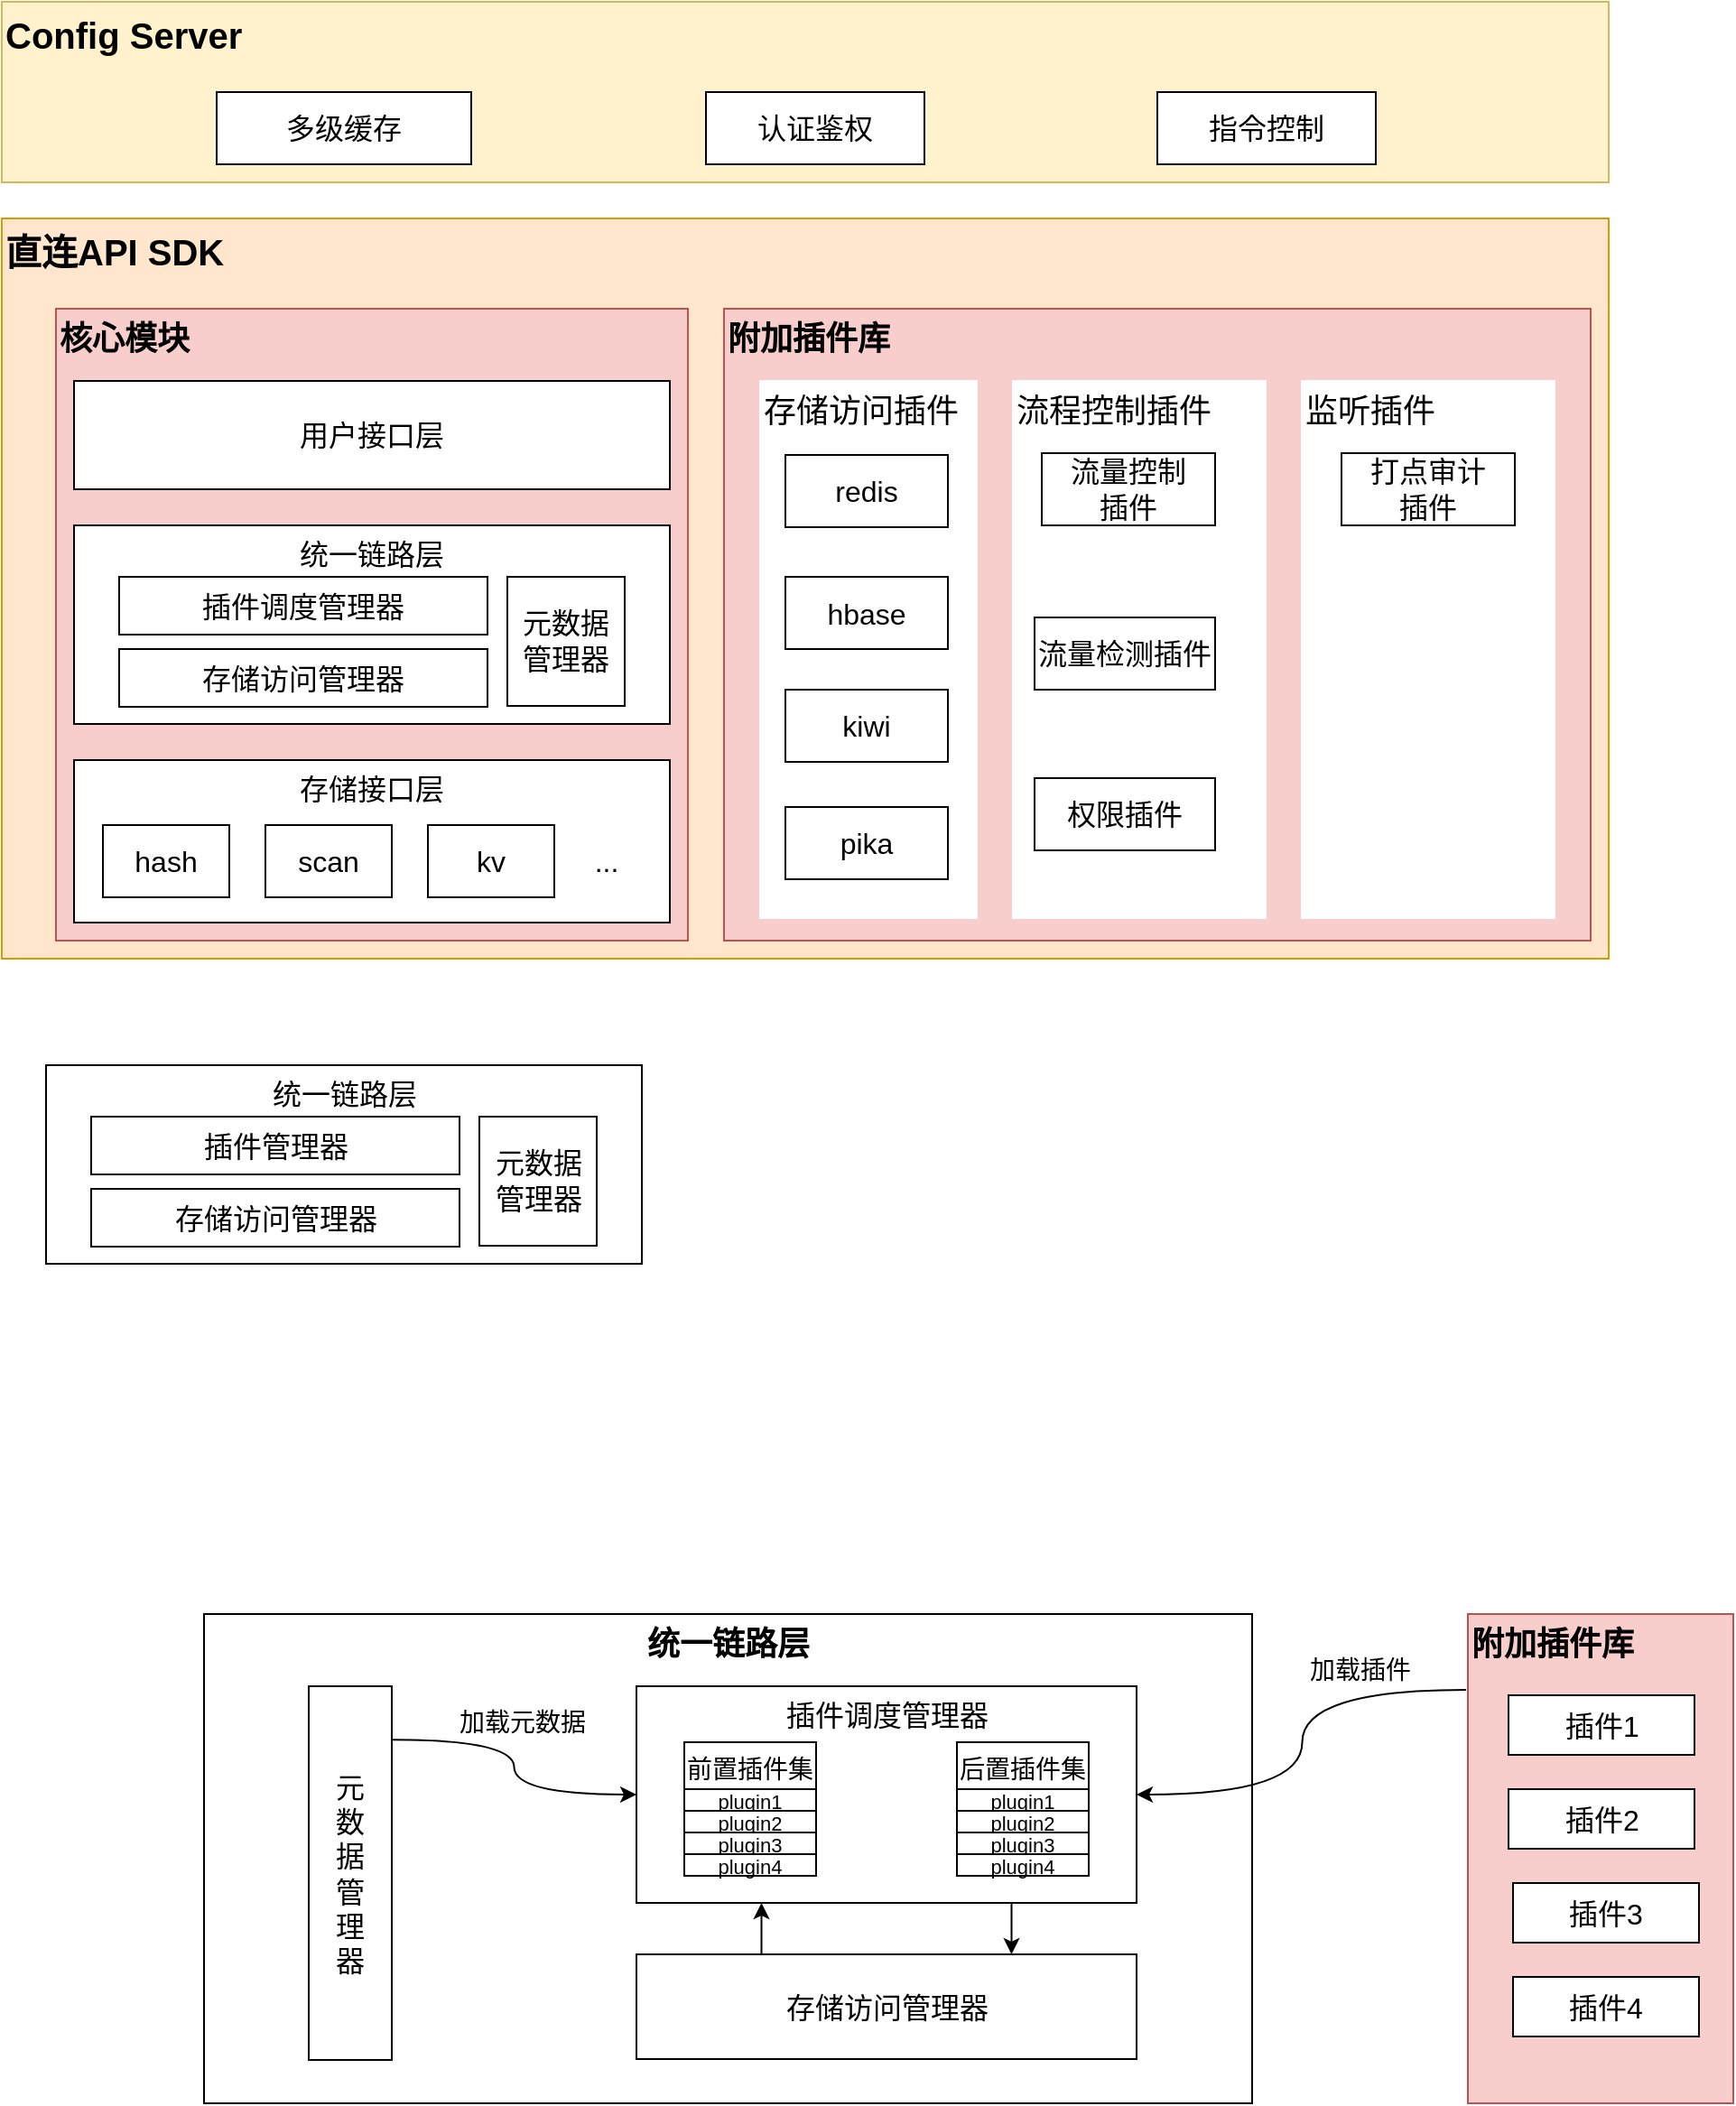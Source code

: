 <mxfile version="17.4.5" type="github">
  <diagram id="GQeWL2nTSIG87tDZNMUT" name="Page-1">
    <mxGraphModel dx="1278" dy="747" grid="0" gridSize="10" guides="1" tooltips="1" connect="1" arrows="1" fold="1" page="0" pageScale="1" pageWidth="827" pageHeight="1169" math="0" shadow="0">
      <root>
        <mxCell id="0" />
        <mxCell id="1" parent="0" />
        <mxCell id="g6kbwPgoMr0WFrOHUzp--1" value="&lt;font style=&quot;font-size: 20px&quot;&gt;&lt;b&gt;直连API SDK&lt;/b&gt;&lt;/font&gt;" style="rounded=0;whiteSpace=wrap;html=1;verticalAlign=top;align=left;fillColor=#ffe6cc;strokeColor=#d79b00;" parent="1" vertex="1">
          <mxGeometry x="3" y="249" width="890" height="410" as="geometry" />
        </mxCell>
        <mxCell id="KhDFo-M1c330gRiOqBZQ-3" value="附加插件库" style="rounded=0;whiteSpace=wrap;html=1;verticalAlign=top;align=left;fontSize=18;fontStyle=1;fillColor=#f8cecc;strokeColor=#b85450;" parent="1" vertex="1">
          <mxGeometry x="403" y="299" width="480" height="350" as="geometry" />
        </mxCell>
        <mxCell id="KhDFo-M1c330gRiOqBZQ-4" value="核心模块" style="rounded=0;whiteSpace=wrap;html=1;verticalAlign=top;align=left;fontSize=18;fontStyle=1;fillColor=#f8cecc;strokeColor=#b85450;" parent="1" vertex="1">
          <mxGeometry x="33" y="299" width="350" height="350" as="geometry" />
        </mxCell>
        <mxCell id="KhDFo-M1c330gRiOqBZQ-5" value="统一链路层" style="rounded=0;whiteSpace=wrap;html=1;verticalAlign=top;fontSize=16;" parent="1" vertex="1">
          <mxGeometry x="43" y="419" width="330" height="110" as="geometry" />
        </mxCell>
        <mxCell id="KhDFo-M1c330gRiOqBZQ-6" value="存储接口层" style="rounded=0;whiteSpace=wrap;html=1;fontSize=16;verticalAlign=top;" parent="1" vertex="1">
          <mxGeometry x="43" y="549" width="330" height="90" as="geometry" />
        </mxCell>
        <mxCell id="KhDFo-M1c330gRiOqBZQ-7" value="存储访问管理器" style="rounded=0;whiteSpace=wrap;html=1;fontSize=16;" parent="1" vertex="1">
          <mxGeometry x="68" y="487.5" width="204" height="32" as="geometry" />
        </mxCell>
        <mxCell id="KhDFo-M1c330gRiOqBZQ-11" value="用户接口层" style="rounded=0;whiteSpace=wrap;html=1;fontSize=16;" parent="1" vertex="1">
          <mxGeometry x="43" y="339" width="330" height="60" as="geometry" />
        </mxCell>
        <mxCell id="caog0tyJu0MzEItGIJM4-1" value="hash" style="rounded=0;whiteSpace=wrap;html=1;fontSize=16;" parent="1" vertex="1">
          <mxGeometry x="59" y="585" width="70" height="40" as="geometry" />
        </mxCell>
        <mxCell id="caog0tyJu0MzEItGIJM4-2" value="scan" style="rounded=0;whiteSpace=wrap;html=1;fontSize=16;" parent="1" vertex="1">
          <mxGeometry x="149" y="585" width="70" height="40" as="geometry" />
        </mxCell>
        <mxCell id="caog0tyJu0MzEItGIJM4-3" value="kv" style="rounded=0;whiteSpace=wrap;html=1;fontSize=16;" parent="1" vertex="1">
          <mxGeometry x="239" y="585" width="70" height="40" as="geometry" />
        </mxCell>
        <mxCell id="caog0tyJu0MzEItGIJM4-4" value="..." style="rounded=0;whiteSpace=wrap;html=1;fontSize=16;strokeColor=#FFFFFF;" parent="1" vertex="1">
          <mxGeometry x="313" y="585" width="50" height="40" as="geometry" />
        </mxCell>
        <mxCell id="caog0tyJu0MzEItGIJM4-6" value="流程控制插件" style="rounded=0;whiteSpace=wrap;html=1;fontSize=18;strokeColor=#FFFFFF;verticalAlign=top;align=left;" parent="1" vertex="1">
          <mxGeometry x="563" y="339" width="140" height="297.5" as="geometry" />
        </mxCell>
        <mxCell id="KhDFo-M1c330gRiOqBZQ-16" value="权限插件" style="rounded=0;whiteSpace=wrap;html=1;fontSize=16;" parent="1" vertex="1">
          <mxGeometry x="575" y="559" width="100" height="40" as="geometry" />
        </mxCell>
        <mxCell id="KhDFo-M1c330gRiOqBZQ-20" value="流量检测插件" style="rounded=0;whiteSpace=wrap;html=1;fontSize=16;" parent="1" vertex="1">
          <mxGeometry x="575" y="470" width="100" height="40" as="geometry" />
        </mxCell>
        <mxCell id="caog0tyJu0MzEItGIJM4-9" value="存储访问插件" style="rounded=0;whiteSpace=wrap;html=1;fontSize=18;strokeColor=#FFFFFF;verticalAlign=top;align=left;" parent="1" vertex="1">
          <mxGeometry x="423" y="339" width="120" height="297.5" as="geometry" />
        </mxCell>
        <mxCell id="KhDFo-M1c330gRiOqBZQ-12" value="redis" style="rounded=0;whiteSpace=wrap;html=1;fontSize=16;" parent="1" vertex="1">
          <mxGeometry x="437" y="380" width="90" height="40" as="geometry" />
        </mxCell>
        <mxCell id="KhDFo-M1c330gRiOqBZQ-13" value="hbase" style="rounded=0;whiteSpace=wrap;html=1;fontSize=16;" parent="1" vertex="1">
          <mxGeometry x="437" y="447.5" width="90" height="40" as="geometry" />
        </mxCell>
        <mxCell id="KhDFo-M1c330gRiOqBZQ-14" value="kiwi" style="rounded=0;whiteSpace=wrap;html=1;fontSize=16;" parent="1" vertex="1">
          <mxGeometry x="437" y="510" width="90" height="40" as="geometry" />
        </mxCell>
        <mxCell id="KhDFo-M1c330gRiOqBZQ-15" value="pika" style="rounded=0;whiteSpace=wrap;html=1;fontSize=16;" parent="1" vertex="1">
          <mxGeometry x="437" y="575" width="90" height="40" as="geometry" />
        </mxCell>
        <mxCell id="caog0tyJu0MzEItGIJM4-10" value="插件调度管理器" style="rounded=0;whiteSpace=wrap;html=1;fontSize=16;" parent="1" vertex="1">
          <mxGeometry x="68" y="447.5" width="204" height="32" as="geometry" />
        </mxCell>
        <mxCell id="CGGrDUPs-Wo5I1myl7fO-1" value="元数据&lt;br&gt;管理器" style="rounded=0;whiteSpace=wrap;html=1;fontSize=16;" parent="1" vertex="1">
          <mxGeometry x="283" y="447.5" width="65" height="71.5" as="geometry" />
        </mxCell>
        <mxCell id="CGGrDUPs-Wo5I1myl7fO-2" value="监听插件" style="rounded=0;whiteSpace=wrap;html=1;fontSize=18;strokeColor=#FFFFFF;verticalAlign=top;align=left;" parent="1" vertex="1">
          <mxGeometry x="723" y="339" width="140" height="297.5" as="geometry" />
        </mxCell>
        <mxCell id="KhDFo-M1c330gRiOqBZQ-17" value="流量控制&lt;br&gt;插件" style="rounded=0;whiteSpace=wrap;html=1;fontSize=16;" parent="1" vertex="1">
          <mxGeometry x="579" y="379" width="96" height="40" as="geometry" />
        </mxCell>
        <mxCell id="caog0tyJu0MzEItGIJM4-5" value="打点审计&lt;br&gt;插件" style="rounded=0;whiteSpace=wrap;html=1;fontSize=16;" parent="1" vertex="1">
          <mxGeometry x="745" y="379" width="96" height="40" as="geometry" />
        </mxCell>
        <mxCell id="g6kbwPgoMr0WFrOHUzp--2" value="&lt;b&gt;Config Server&lt;/b&gt;" style="rounded=0;whiteSpace=wrap;html=1;fontSize=20;verticalAlign=top;align=left;fillColor=#fff2cc;strokeColor=#d6b656;" parent="1" vertex="1">
          <mxGeometry x="3" y="129" width="890" height="100" as="geometry" />
        </mxCell>
        <mxCell id="g6kbwPgoMr0WFrOHUzp--3" value="多级缓存" style="rounded=0;whiteSpace=wrap;html=1;fontSize=16;" parent="1" vertex="1">
          <mxGeometry x="122" y="179" width="141" height="40" as="geometry" />
        </mxCell>
        <mxCell id="g6kbwPgoMr0WFrOHUzp--4" value="认证鉴权" style="rounded=0;whiteSpace=wrap;html=1;fontSize=16;" parent="1" vertex="1">
          <mxGeometry x="393" y="179" width="121" height="40" as="geometry" />
        </mxCell>
        <mxCell id="g6kbwPgoMr0WFrOHUzp--5" value="指令控制" style="rounded=0;whiteSpace=wrap;html=1;fontSize=16;" parent="1" vertex="1">
          <mxGeometry x="643" y="179" width="121" height="40" as="geometry" />
        </mxCell>
        <mxCell id="g4aInVaGI_5vyMNu5kUT-1" value="统一链路层" style="rounded=0;whiteSpace=wrap;html=1;verticalAlign=top;fontSize=16;" vertex="1" parent="1">
          <mxGeometry x="27.5" y="718" width="330" height="110" as="geometry" />
        </mxCell>
        <mxCell id="g4aInVaGI_5vyMNu5kUT-2" value="存储访问管理器" style="rounded=0;whiteSpace=wrap;html=1;fontSize=16;" vertex="1" parent="1">
          <mxGeometry x="52.5" y="786.5" width="204" height="32" as="geometry" />
        </mxCell>
        <mxCell id="g4aInVaGI_5vyMNu5kUT-3" value="插件管理器" style="rounded=0;whiteSpace=wrap;html=1;fontSize=16;" vertex="1" parent="1">
          <mxGeometry x="52.5" y="746.5" width="204" height="32" as="geometry" />
        </mxCell>
        <mxCell id="g4aInVaGI_5vyMNu5kUT-4" value="元数据&lt;br&gt;管理器" style="rounded=0;whiteSpace=wrap;html=1;fontSize=16;" vertex="1" parent="1">
          <mxGeometry x="267.5" y="746.5" width="65" height="71.5" as="geometry" />
        </mxCell>
        <mxCell id="g4aInVaGI_5vyMNu5kUT-5" value="&lt;font style=&quot;font-size: 18px&quot;&gt;&lt;b&gt;统一链路层&lt;/b&gt;&lt;/font&gt;" style="rounded=0;whiteSpace=wrap;html=1;verticalAlign=top;fontSize=16;" vertex="1" parent="1">
          <mxGeometry x="115" y="1022" width="580.5" height="271" as="geometry" />
        </mxCell>
        <mxCell id="g4aInVaGI_5vyMNu5kUT-21" style="edgeStyle=orthogonalEdgeStyle;curved=1;rounded=0;orthogonalLoop=1;jettySize=auto;html=1;exitX=0.25;exitY=0;exitDx=0;exitDy=0;entryX=0.25;entryY=1;entryDx=0;entryDy=0;" edge="1" parent="1" source="g4aInVaGI_5vyMNu5kUT-6" target="g4aInVaGI_5vyMNu5kUT-7">
          <mxGeometry relative="1" as="geometry" />
        </mxCell>
        <mxCell id="g4aInVaGI_5vyMNu5kUT-6" value="存储访问管理器" style="rounded=0;whiteSpace=wrap;html=1;fontSize=16;" vertex="1" parent="1">
          <mxGeometry x="354.5" y="1210.5" width="277" height="58" as="geometry" />
        </mxCell>
        <mxCell id="g4aInVaGI_5vyMNu5kUT-20" style="edgeStyle=orthogonalEdgeStyle;curved=1;rounded=0;orthogonalLoop=1;jettySize=auto;html=1;exitX=0.75;exitY=1;exitDx=0;exitDy=0;entryX=0.75;entryY=0;entryDx=0;entryDy=0;" edge="1" parent="1" source="g4aInVaGI_5vyMNu5kUT-7" target="g4aInVaGI_5vyMNu5kUT-6">
          <mxGeometry relative="1" as="geometry" />
        </mxCell>
        <mxCell id="g4aInVaGI_5vyMNu5kUT-7" value="插件调度管理器" style="rounded=0;whiteSpace=wrap;html=1;fontSize=16;verticalAlign=top;" vertex="1" parent="1">
          <mxGeometry x="354.5" y="1062" width="277" height="120" as="geometry" />
        </mxCell>
        <mxCell id="g4aInVaGI_5vyMNu5kUT-23" style="edgeStyle=orthogonalEdgeStyle;curved=1;rounded=0;orthogonalLoop=1;jettySize=auto;html=1;exitX=1;exitY=0.143;exitDx=0;exitDy=0;entryX=0;entryY=0.5;entryDx=0;entryDy=0;exitPerimeter=0;" edge="1" parent="1" source="g4aInVaGI_5vyMNu5kUT-8" target="g4aInVaGI_5vyMNu5kUT-7">
          <mxGeometry relative="1" as="geometry" />
        </mxCell>
        <mxCell id="g4aInVaGI_5vyMNu5kUT-25" value="加载元数据" style="edgeLabel;html=1;align=center;verticalAlign=middle;resizable=0;points=[];fontSize=14;" vertex="1" connectable="0" parent="g4aInVaGI_5vyMNu5kUT-23">
          <mxGeometry x="-0.211" y="5" relative="1" as="geometry">
            <mxPoint x="6" y="-5" as="offset" />
          </mxGeometry>
        </mxCell>
        <mxCell id="g4aInVaGI_5vyMNu5kUT-8" value="元&lt;br&gt;数&lt;br&gt;据&lt;br&gt;管&lt;br&gt;理&lt;br&gt;器" style="rounded=0;whiteSpace=wrap;html=1;fontSize=16;" vertex="1" parent="1">
          <mxGeometry x="173" y="1062" width="46" height="207" as="geometry" />
        </mxCell>
        <mxCell id="g4aInVaGI_5vyMNu5kUT-19" style="edgeStyle=orthogonalEdgeStyle;rounded=0;orthogonalLoop=1;jettySize=auto;html=1;exitX=-0.007;exitY=0.155;exitDx=0;exitDy=0;entryX=1;entryY=0.5;entryDx=0;entryDy=0;curved=1;exitPerimeter=0;" edge="1" parent="1" source="g4aInVaGI_5vyMNu5kUT-9" target="g4aInVaGI_5vyMNu5kUT-7">
          <mxGeometry relative="1" as="geometry" />
        </mxCell>
        <mxCell id="g4aInVaGI_5vyMNu5kUT-24" value="加载插件" style="edgeLabel;html=1;align=center;verticalAlign=middle;resizable=0;points=[];fontSize=14;" vertex="1" connectable="0" parent="g4aInVaGI_5vyMNu5kUT-19">
          <mxGeometry x="-0.294" y="1" relative="1" as="geometry">
            <mxPoint x="26" y="-12" as="offset" />
          </mxGeometry>
        </mxCell>
        <mxCell id="g4aInVaGI_5vyMNu5kUT-9" value="附加插件库" style="rounded=0;whiteSpace=wrap;html=1;verticalAlign=top;align=left;fontSize=18;fontStyle=1;fillColor=#f8cecc;strokeColor=#b85450;" vertex="1" parent="1">
          <mxGeometry x="815" y="1022" width="147" height="271" as="geometry" />
        </mxCell>
        <mxCell id="g4aInVaGI_5vyMNu5kUT-13" value="插件1" style="rounded=0;whiteSpace=wrap;html=1;fontSize=16;" vertex="1" parent="1">
          <mxGeometry x="837.5" y="1067" width="103" height="33" as="geometry" />
        </mxCell>
        <mxCell id="g4aInVaGI_5vyMNu5kUT-14" value="插件2" style="rounded=0;whiteSpace=wrap;html=1;fontSize=16;" vertex="1" parent="1">
          <mxGeometry x="837.5" y="1119" width="103" height="33" as="geometry" />
        </mxCell>
        <mxCell id="g4aInVaGI_5vyMNu5kUT-15" value="插件3" style="rounded=0;whiteSpace=wrap;html=1;fontSize=16;" vertex="1" parent="1">
          <mxGeometry x="840" y="1171" width="103" height="33" as="geometry" />
        </mxCell>
        <mxCell id="g4aInVaGI_5vyMNu5kUT-16" value="插件4" style="rounded=0;whiteSpace=wrap;html=1;fontSize=16;" vertex="1" parent="1">
          <mxGeometry x="840" y="1223" width="103" height="33" as="geometry" />
        </mxCell>
        <mxCell id="g4aInVaGI_5vyMNu5kUT-27" value="前置插件集" style="rounded=0;whiteSpace=wrap;html=1;fontSize=14;verticalAlign=top;" vertex="1" parent="1">
          <mxGeometry x="381" y="1093" width="73" height="74" as="geometry" />
        </mxCell>
        <mxCell id="g4aInVaGI_5vyMNu5kUT-28" value="&lt;span style=&quot;font-size: 11px&quot;&gt;plugin1&lt;/span&gt;" style="rounded=0;whiteSpace=wrap;html=1;fontSize=14;" vertex="1" parent="1">
          <mxGeometry x="381" y="1119" width="73" height="12" as="geometry" />
        </mxCell>
        <mxCell id="g4aInVaGI_5vyMNu5kUT-29" value="&lt;span style=&quot;font-size: 11px&quot;&gt;plugin2&lt;/span&gt;" style="rounded=0;whiteSpace=wrap;html=1;fontSize=14;" vertex="1" parent="1">
          <mxGeometry x="381" y="1131" width="73" height="12" as="geometry" />
        </mxCell>
        <mxCell id="g4aInVaGI_5vyMNu5kUT-30" value="&lt;span style=&quot;font-size: 11px&quot;&gt;plugin3&lt;/span&gt;" style="rounded=0;whiteSpace=wrap;html=1;fontSize=14;" vertex="1" parent="1">
          <mxGeometry x="381" y="1143" width="73" height="12" as="geometry" />
        </mxCell>
        <mxCell id="g4aInVaGI_5vyMNu5kUT-31" value="&lt;span style=&quot;font-size: 11px&quot;&gt;plugin4&lt;/span&gt;" style="rounded=0;whiteSpace=wrap;html=1;fontSize=14;" vertex="1" parent="1">
          <mxGeometry x="381" y="1155" width="73" height="12" as="geometry" />
        </mxCell>
        <mxCell id="g4aInVaGI_5vyMNu5kUT-38" value="后置插件集" style="rounded=0;whiteSpace=wrap;html=1;fontSize=14;verticalAlign=top;" vertex="1" parent="1">
          <mxGeometry x="532" y="1093" width="73" height="74" as="geometry" />
        </mxCell>
        <mxCell id="g4aInVaGI_5vyMNu5kUT-39" value="&lt;font style=&quot;font-size: 11px&quot;&gt;plugin1&lt;/font&gt;" style="rounded=0;whiteSpace=wrap;html=1;fontSize=14;" vertex="1" parent="1">
          <mxGeometry x="532" y="1119" width="73" height="12" as="geometry" />
        </mxCell>
        <mxCell id="g4aInVaGI_5vyMNu5kUT-40" value="&lt;span style=&quot;font-size: 11px&quot;&gt;plugin2&lt;/span&gt;" style="rounded=0;whiteSpace=wrap;html=1;fontSize=14;" vertex="1" parent="1">
          <mxGeometry x="532" y="1131" width="73" height="12" as="geometry" />
        </mxCell>
        <mxCell id="g4aInVaGI_5vyMNu5kUT-41" value="&lt;span style=&quot;font-size: 11px&quot;&gt;plugin3&lt;/span&gt;" style="rounded=0;whiteSpace=wrap;html=1;fontSize=14;" vertex="1" parent="1">
          <mxGeometry x="532" y="1143" width="73" height="12" as="geometry" />
        </mxCell>
        <mxCell id="g4aInVaGI_5vyMNu5kUT-42" value="&lt;span style=&quot;font-size: 11px&quot;&gt;plugin4&lt;/span&gt;" style="rounded=0;whiteSpace=wrap;html=1;fontSize=14;" vertex="1" parent="1">
          <mxGeometry x="532" y="1155" width="73" height="12" as="geometry" />
        </mxCell>
      </root>
    </mxGraphModel>
  </diagram>
</mxfile>
